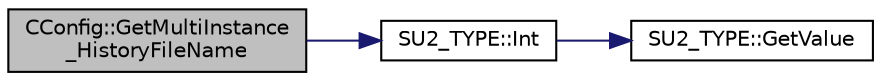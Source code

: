 digraph "CConfig::GetMultiInstance_HistoryFileName"
{
 // LATEX_PDF_SIZE
  edge [fontname="Helvetica",fontsize="10",labelfontname="Helvetica",labelfontsize="10"];
  node [fontname="Helvetica",fontsize="10",shape=record];
  rankdir="LR";
  Node1 [label="CConfig::GetMultiInstance\l_HistoryFileName",height=0.2,width=0.4,color="black", fillcolor="grey75", style="filled", fontcolor="black",tooltip="Append the instance index to the restart or the solution files."];
  Node1 -> Node2 [color="midnightblue",fontsize="10",style="solid",fontname="Helvetica"];
  Node2 [label="SU2_TYPE::Int",height=0.2,width=0.4,color="black", fillcolor="white", style="filled",URL="$namespaceSU2__TYPE.html#a6b48817766d8a6486caa2807a52f6bae",tooltip="Casts the primitive value to int (uses GetValue, already implemented for each type)."];
  Node2 -> Node3 [color="midnightblue",fontsize="10",style="solid",fontname="Helvetica"];
  Node3 [label="SU2_TYPE::GetValue",height=0.2,width=0.4,color="black", fillcolor="white", style="filled",URL="$namespaceSU2__TYPE.html#adf52a59d6f4e578f7915ec9abbf7cb22",tooltip="Get the (primitive) value of the datatype (needs to be specialized for active types)."];
}
